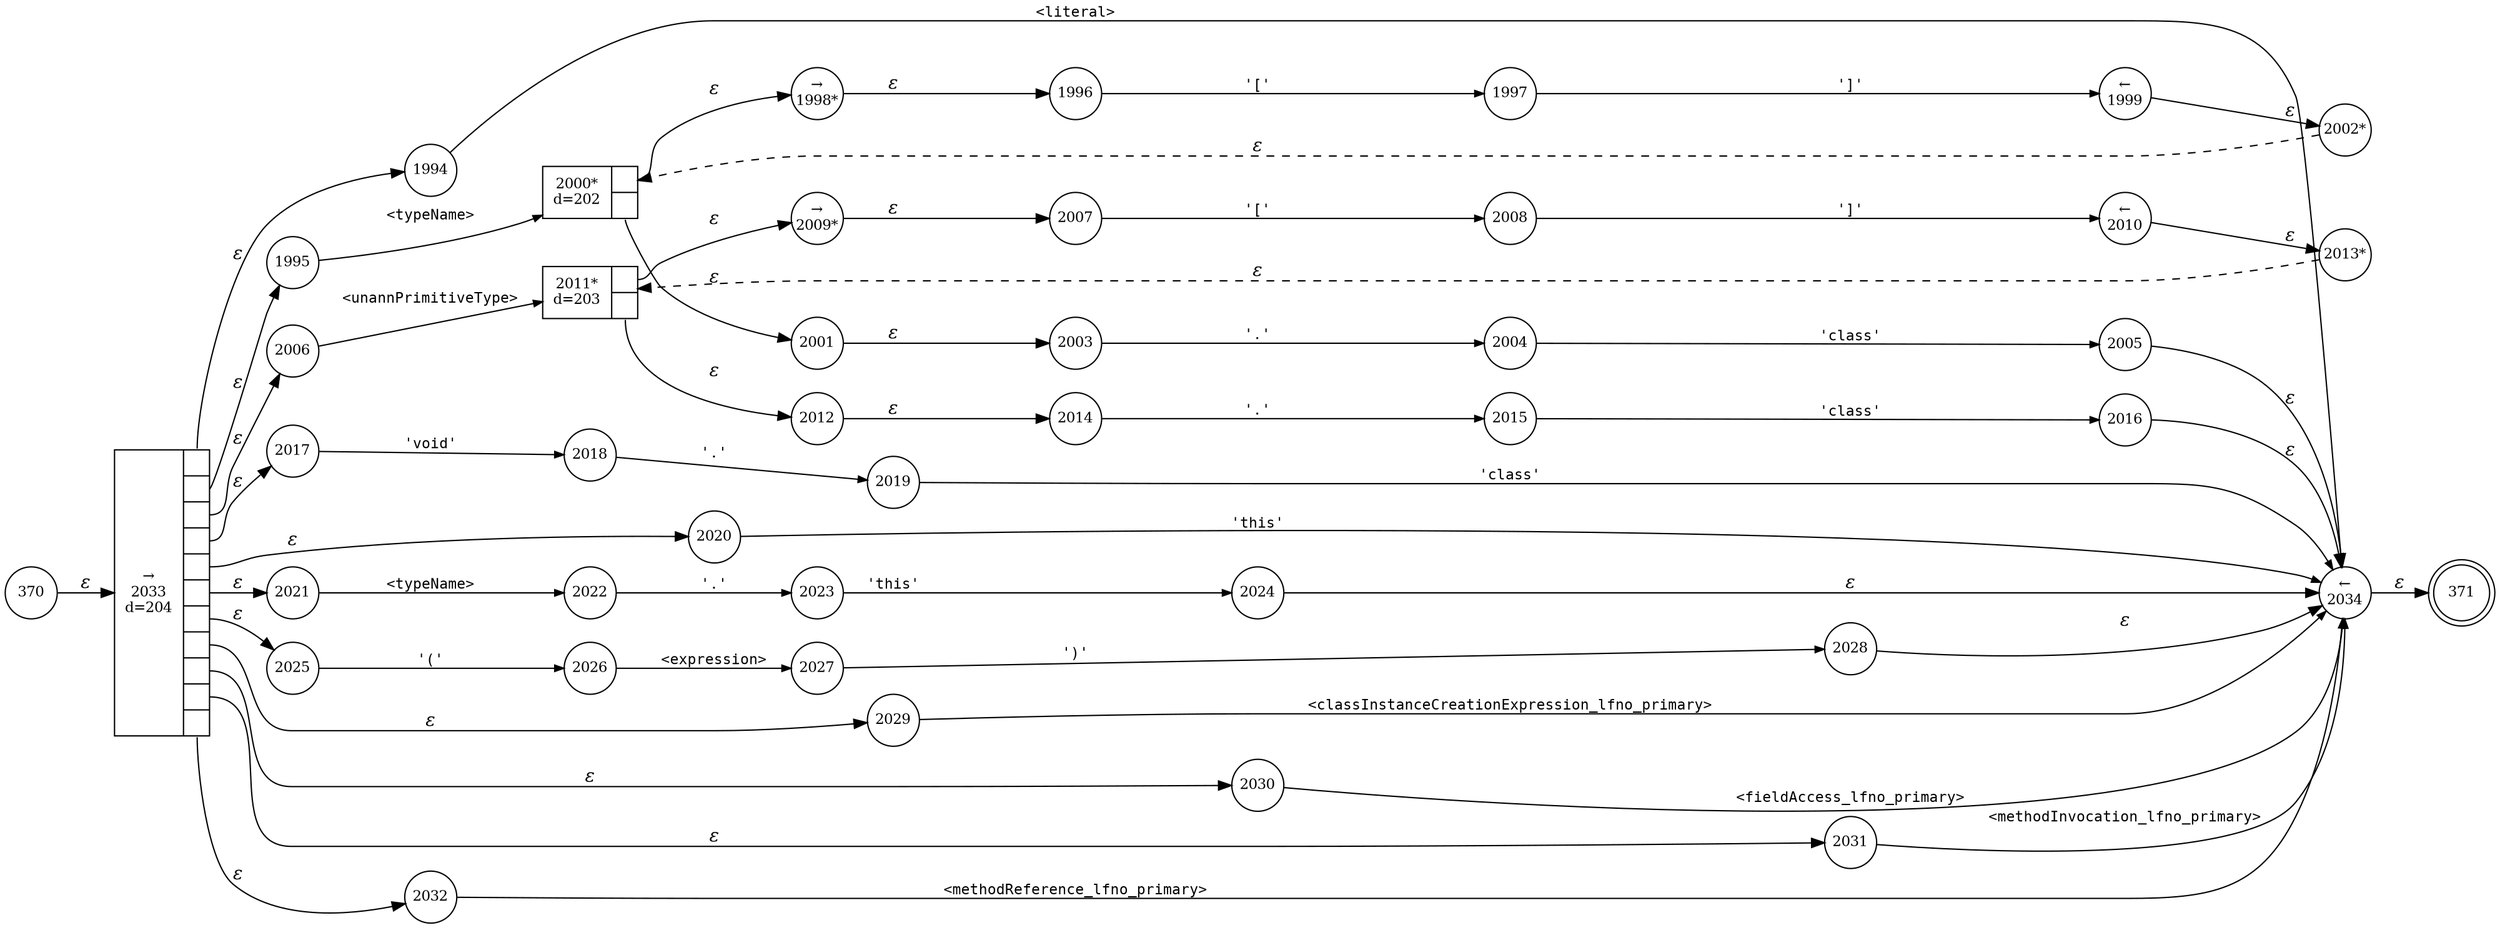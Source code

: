 digraph ATN {
rankdir=LR;
s371[fontsize=11, label="371", shape=doublecircle, fixedsize=true, width=.6];
s1994[fontsize=11,label="1994", shape=circle, fixedsize=true, width=.55, peripheries=1];
s1995[fontsize=11,label="1995", shape=circle, fixedsize=true, width=.55, peripheries=1];
s1996[fontsize=11,label="1996", shape=circle, fixedsize=true, width=.55, peripheries=1];
s1997[fontsize=11,label="1997", shape=circle, fixedsize=true, width=.55, peripheries=1];
s1998[fontsize=11,label="&rarr;\n1998*", shape=circle, fixedsize=true, width=.55, peripheries=1];
s1999[fontsize=11,label="&larr;\n1999", shape=circle, fixedsize=true, width=.55, peripheries=1];
s2000[fontsize=11,label="{2000*\nd=202|{<p0>|<p1>}}", shape=record, fixedsize=false, peripheries=1];
s2001[fontsize=11,label="2001", shape=circle, fixedsize=true, width=.55, peripheries=1];
s2002[fontsize=11,label="2002*", shape=circle, fixedsize=true, width=.55, peripheries=1];
s2003[fontsize=11,label="2003", shape=circle, fixedsize=true, width=.55, peripheries=1];
s2004[fontsize=11,label="2004", shape=circle, fixedsize=true, width=.55, peripheries=1];
s2005[fontsize=11,label="2005", shape=circle, fixedsize=true, width=.55, peripheries=1];
s2006[fontsize=11,label="2006", shape=circle, fixedsize=true, width=.55, peripheries=1];
s2007[fontsize=11,label="2007", shape=circle, fixedsize=true, width=.55, peripheries=1];
s2008[fontsize=11,label="2008", shape=circle, fixedsize=true, width=.55, peripheries=1];
s2009[fontsize=11,label="&rarr;\n2009*", shape=circle, fixedsize=true, width=.55, peripheries=1];
s2010[fontsize=11,label="&larr;\n2010", shape=circle, fixedsize=true, width=.55, peripheries=1];
s2011[fontsize=11,label="{2011*\nd=203|{<p0>|<p1>}}", shape=record, fixedsize=false, peripheries=1];
s2012[fontsize=11,label="2012", shape=circle, fixedsize=true, width=.55, peripheries=1];
s2013[fontsize=11,label="2013*", shape=circle, fixedsize=true, width=.55, peripheries=1];
s2014[fontsize=11,label="2014", shape=circle, fixedsize=true, width=.55, peripheries=1];
s2015[fontsize=11,label="2015", shape=circle, fixedsize=true, width=.55, peripheries=1];
s2016[fontsize=11,label="2016", shape=circle, fixedsize=true, width=.55, peripheries=1];
s2017[fontsize=11,label="2017", shape=circle, fixedsize=true, width=.55, peripheries=1];
s2018[fontsize=11,label="2018", shape=circle, fixedsize=true, width=.55, peripheries=1];
s2019[fontsize=11,label="2019", shape=circle, fixedsize=true, width=.55, peripheries=1];
s2020[fontsize=11,label="2020", shape=circle, fixedsize=true, width=.55, peripheries=1];
s2021[fontsize=11,label="2021", shape=circle, fixedsize=true, width=.55, peripheries=1];
s2022[fontsize=11,label="2022", shape=circle, fixedsize=true, width=.55, peripheries=1];
s2023[fontsize=11,label="2023", shape=circle, fixedsize=true, width=.55, peripheries=1];
s2024[fontsize=11,label="2024", shape=circle, fixedsize=true, width=.55, peripheries=1];
s2025[fontsize=11,label="2025", shape=circle, fixedsize=true, width=.55, peripheries=1];
s2026[fontsize=11,label="2026", shape=circle, fixedsize=true, width=.55, peripheries=1];
s2027[fontsize=11,label="2027", shape=circle, fixedsize=true, width=.55, peripheries=1];
s2028[fontsize=11,label="2028", shape=circle, fixedsize=true, width=.55, peripheries=1];
s2029[fontsize=11,label="2029", shape=circle, fixedsize=true, width=.55, peripheries=1];
s2030[fontsize=11,label="2030", shape=circle, fixedsize=true, width=.55, peripheries=1];
s2031[fontsize=11,label="2031", shape=circle, fixedsize=true, width=.55, peripheries=1];
s2032[fontsize=11,label="2032", shape=circle, fixedsize=true, width=.55, peripheries=1];
s2033[fontsize=11,label="{&rarr;\n2033\nd=204|{<p0>|<p1>|<p2>|<p3>|<p4>|<p5>|<p6>|<p7>|<p8>|<p9>|<p10>}}", shape=record, fixedsize=false, peripheries=1];
s370[fontsize=11,label="370", shape=circle, fixedsize=true, width=.55, peripheries=1];
s2034[fontsize=11,label="&larr;\n2034", shape=circle, fixedsize=true, width=.55, peripheries=1];
s370 -> s2033 [fontname="Times-Italic", label="&epsilon;"];
s2033:p0 -> s1994 [fontname="Times-Italic", label="&epsilon;"];
s2033:p1 -> s1995 [fontname="Times-Italic", label="&epsilon;"];
s2033:p2 -> s2006 [fontname="Times-Italic", label="&epsilon;"];
s2033:p3 -> s2017 [fontname="Times-Italic", label="&epsilon;"];
s2033:p4 -> s2020 [fontname="Times-Italic", label="&epsilon;"];
s2033:p5 -> s2021 [fontname="Times-Italic", label="&epsilon;"];
s2033:p6 -> s2025 [fontname="Times-Italic", label="&epsilon;"];
s2033:p7 -> s2029 [fontname="Times-Italic", label="&epsilon;"];
s2033:p8 -> s2030 [fontname="Times-Italic", label="&epsilon;"];
s2033:p9 -> s2031 [fontname="Times-Italic", label="&epsilon;"];
s2033:p10 -> s2032 [fontname="Times-Italic", label="&epsilon;"];
s1994 -> s2034 [fontsize=11, fontname="Courier", arrowsize=.7, label = "<literal>", arrowhead = normal];
s1995 -> s2000 [fontsize=11, fontname="Courier", arrowsize=.7, label = "<typeName>", arrowhead = normal];
s2006 -> s2011 [fontsize=11, fontname="Courier", arrowsize=.7, label = "<unannPrimitiveType>", arrowhead = normal];
s2017 -> s2018 [fontsize=11, fontname="Courier", arrowsize=.7, label = "'void'", arrowhead = normal];
s2020 -> s2034 [fontsize=11, fontname="Courier", arrowsize=.7, label = "'this'", arrowhead = normal];
s2021 -> s2022 [fontsize=11, fontname="Courier", arrowsize=.7, label = "<typeName>", arrowhead = normal];
s2025 -> s2026 [fontsize=11, fontname="Courier", arrowsize=.7, label = "'('", arrowhead = normal];
s2029 -> s2034 [fontsize=11, fontname="Courier", arrowsize=.7, label = "<classInstanceCreationExpression_lfno_primary>", arrowhead = normal];
s2030 -> s2034 [fontsize=11, fontname="Courier", arrowsize=.7, label = "<fieldAccess_lfno_primary>", arrowhead = normal];
s2031 -> s2034 [fontsize=11, fontname="Courier", arrowsize=.7, label = "<methodInvocation_lfno_primary>", arrowhead = normal];
s2032 -> s2034 [fontsize=11, fontname="Courier", arrowsize=.7, label = "<methodReference_lfno_primary>", arrowhead = normal];
s2034 -> s371 [fontname="Times-Italic", label="&epsilon;"];
s2000:p0 -> s1998 [fontname="Times-Italic", label="&epsilon;"];
s2000:p1 -> s2001 [fontname="Times-Italic", label="&epsilon;"];
s2011:p0 -> s2009 [fontname="Times-Italic", label="&epsilon;"];
s2011:p1 -> s2012 [fontname="Times-Italic", label="&epsilon;"];
s2018 -> s2019 [fontsize=11, fontname="Courier", arrowsize=.7, label = "'.'", arrowhead = normal];
s2022 -> s2023 [fontsize=11, fontname="Courier", arrowsize=.7, label = "'.'", arrowhead = normal];
s2026 -> s2027 [fontsize=11, fontname="Courier", arrowsize=.7, label = "<expression>", arrowhead = normal];
s1998 -> s1996 [fontname="Times-Italic", label="&epsilon;"];
s2001 -> s2003 [fontname="Times-Italic", label="&epsilon;"];
s2009 -> s2007 [fontname="Times-Italic", label="&epsilon;"];
s2012 -> s2014 [fontname="Times-Italic", label="&epsilon;"];
s2019 -> s2034 [fontsize=11, fontname="Courier", arrowsize=.7, label = "'class'", arrowhead = normal];
s2023 -> s2024 [fontsize=11, fontname="Courier", arrowsize=.7, label = "'this'", arrowhead = normal];
s2027 -> s2028 [fontsize=11, fontname="Courier", arrowsize=.7, label = "')'", arrowhead = normal];
s1996 -> s1997 [fontsize=11, fontname="Courier", arrowsize=.7, label = "'['", arrowhead = normal];
s2003 -> s2004 [fontsize=11, fontname="Courier", arrowsize=.7, label = "'.'", arrowhead = normal];
s2007 -> s2008 [fontsize=11, fontname="Courier", arrowsize=.7, label = "'['", arrowhead = normal];
s2014 -> s2015 [fontsize=11, fontname="Courier", arrowsize=.7, label = "'.'", arrowhead = normal];
s2024 -> s2034 [fontname="Times-Italic", label="&epsilon;"];
s2028 -> s2034 [fontname="Times-Italic", label="&epsilon;"];
s1997 -> s1999 [fontsize=11, fontname="Courier", arrowsize=.7, label = "']'", arrowhead = normal];
s2004 -> s2005 [fontsize=11, fontname="Courier", arrowsize=.7, label = "'class'", arrowhead = normal];
s2008 -> s2010 [fontsize=11, fontname="Courier", arrowsize=.7, label = "']'", arrowhead = normal];
s2015 -> s2016 [fontsize=11, fontname="Courier", arrowsize=.7, label = "'class'", arrowhead = normal];
s1999 -> s2002 [fontname="Times-Italic", label="&epsilon;"];
s2005 -> s2034 [fontname="Times-Italic", label="&epsilon;"];
s2010 -> s2013 [fontname="Times-Italic", label="&epsilon;"];
s2016 -> s2034 [fontname="Times-Italic", label="&epsilon;"];
s2002 -> s2000 [fontname="Times-Italic", label="&epsilon;", style="dashed"];
s2013 -> s2011 [fontname="Times-Italic", label="&epsilon;", style="dashed"];
}